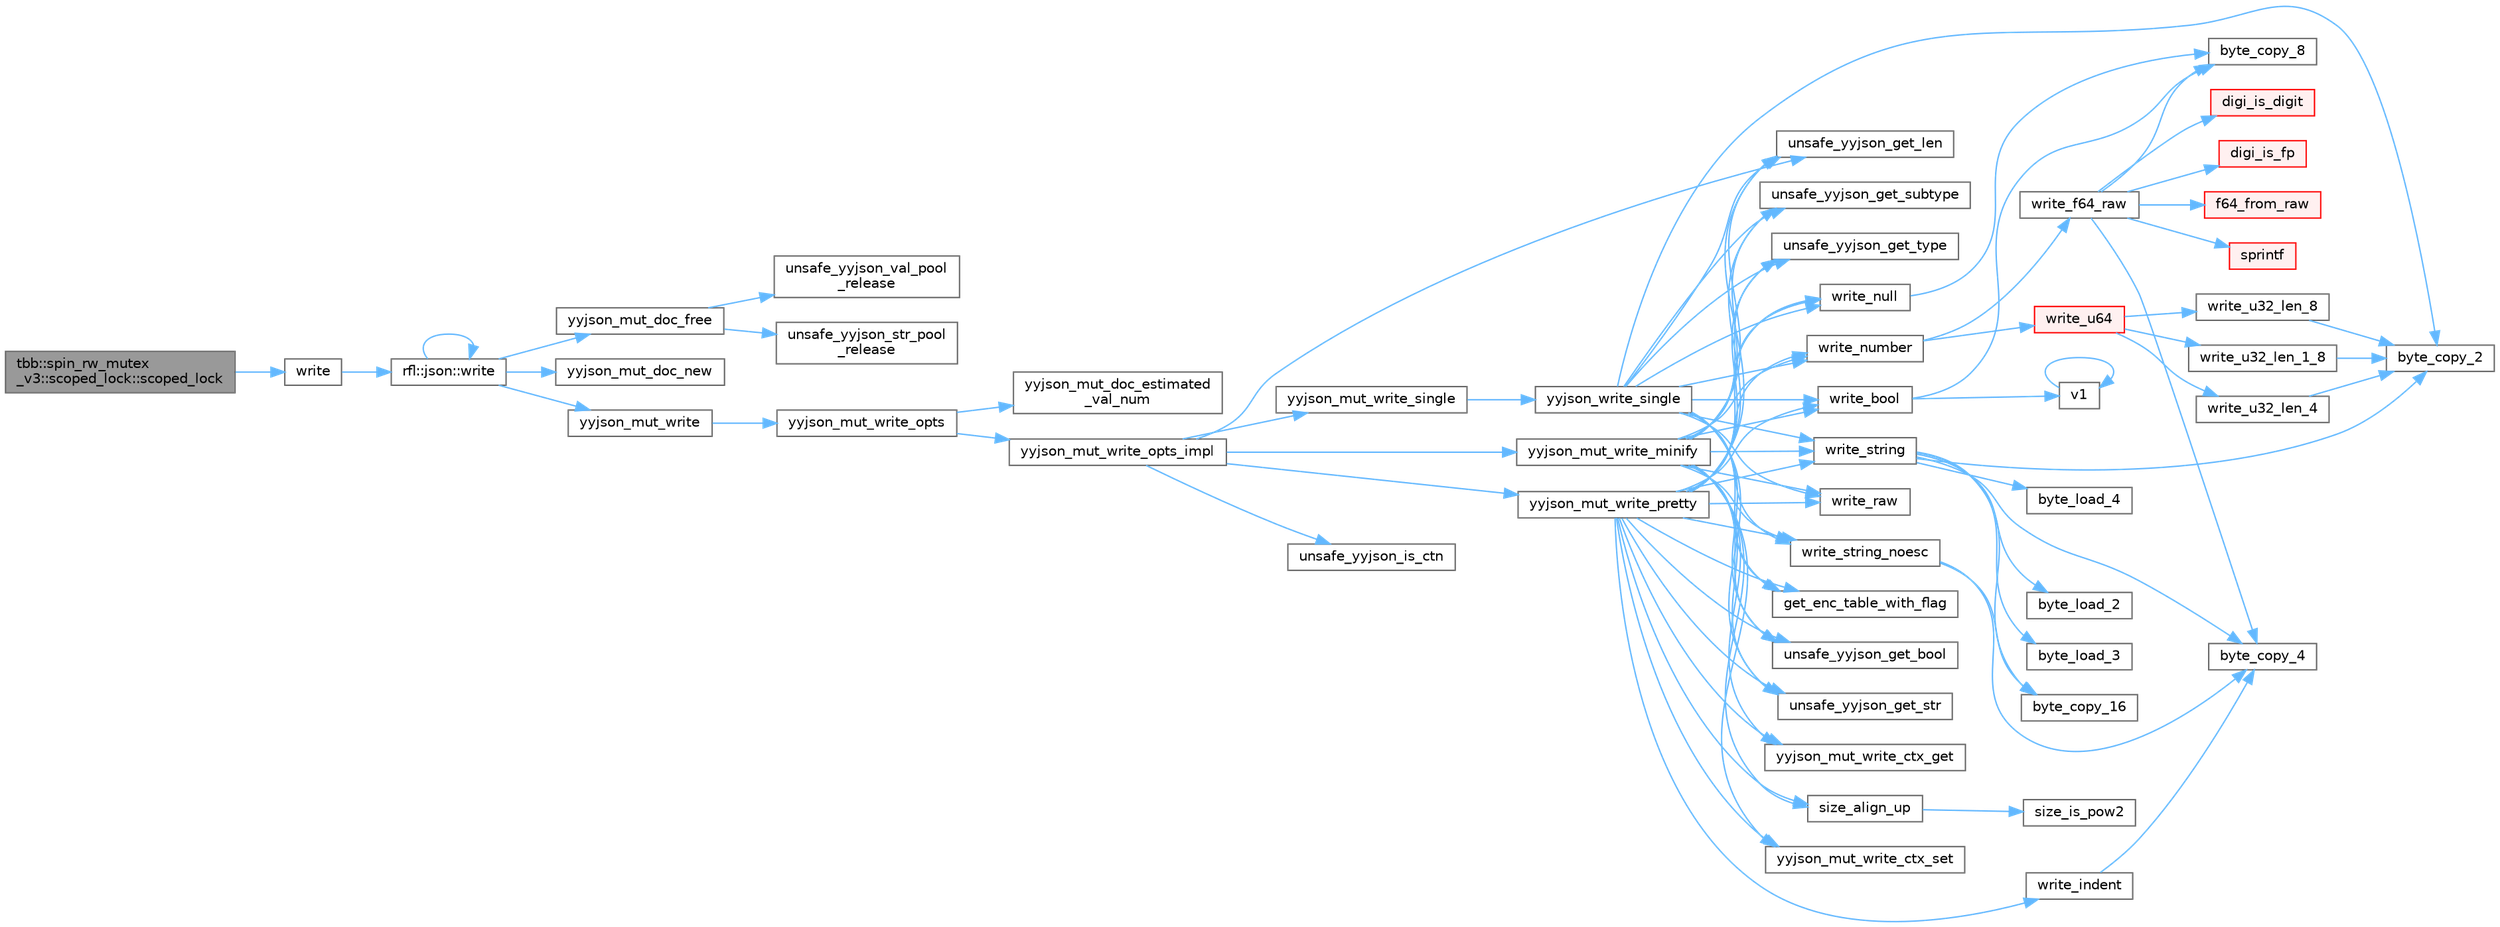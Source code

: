 digraph "tbb::spin_rw_mutex_v3::scoped_lock::scoped_lock"
{
 // LATEX_PDF_SIZE
  bgcolor="transparent";
  edge [fontname=Helvetica,fontsize=10,labelfontname=Helvetica,labelfontsize=10];
  node [fontname=Helvetica,fontsize=10,shape=box,height=0.2,width=0.4];
  rankdir="LR";
  Node1 [id="Node000001",label="tbb::spin_rw_mutex\l_v3::scoped_lock::scoped_lock",height=0.2,width=0.4,color="gray40", fillcolor="grey60", style="filled", fontcolor="black",tooltip="Acquire lock on given mutex."];
  Node1 -> Node2 [id="edge1_Node000001_Node000002",color="steelblue1",style="solid",tooltip=" "];
  Node2 [id="Node000002",label="write",height=0.2,width=0.4,color="grey40", fillcolor="white", style="filled",URL="$json_2write__and__read_8hpp.html#a8d72d49ed34d37da786334a55f22b909",tooltip=" "];
  Node2 -> Node3 [id="edge2_Node000002_Node000003",color="steelblue1",style="solid",tooltip=" "];
  Node3 [id="Node000003",label="rfl::json::write",height=0.2,width=0.4,color="grey40", fillcolor="white", style="filled",URL="$namespacerfl_1_1json.html#af39a23539424555b8c970d12a58e547f",tooltip="Returns a JSON string."];
  Node3 -> Node3 [id="edge3_Node000003_Node000003",color="steelblue1",style="solid",tooltip=" "];
  Node3 -> Node4 [id="edge4_Node000003_Node000004",color="steelblue1",style="solid",tooltip=" "];
  Node4 [id="Node000004",label="yyjson_mut_doc_free",height=0.2,width=0.4,color="grey40", fillcolor="white", style="filled",URL="$yyjson_8c.html#a473b53dd223f25a117a6fe3b543bfdb1",tooltip=" "];
  Node4 -> Node5 [id="edge5_Node000004_Node000005",color="steelblue1",style="solid",tooltip=" "];
  Node5 [id="Node000005",label="unsafe_yyjson_str_pool\l_release",height=0.2,width=0.4,color="grey40", fillcolor="white", style="filled",URL="$yyjson_8c.html#a68827985804124f8d26d256b07877cf9",tooltip=" "];
  Node4 -> Node6 [id="edge6_Node000004_Node000006",color="steelblue1",style="solid",tooltip=" "];
  Node6 [id="Node000006",label="unsafe_yyjson_val_pool\l_release",height=0.2,width=0.4,color="grey40", fillcolor="white", style="filled",URL="$yyjson_8c.html#a423ab190d8ce947af71ff1a45ab76805",tooltip=" "];
  Node3 -> Node7 [id="edge7_Node000003_Node000007",color="steelblue1",style="solid",tooltip=" "];
  Node7 [id="Node000007",label="yyjson_mut_doc_new",height=0.2,width=0.4,color="grey40", fillcolor="white", style="filled",URL="$yyjson_8c.html#a94a8c1c5f4e47e11e268d7f4c0e4cb1a",tooltip=" "];
  Node3 -> Node8 [id="edge8_Node000003_Node000008",color="steelblue1",style="solid",tooltip=" "];
  Node8 [id="Node000008",label="yyjson_mut_write",height=0.2,width=0.4,color="grey40", fillcolor="white", style="filled",URL="$yyjson_8h.html#a881e2ee3f487385810829df8bc675f1f",tooltip=" "];
  Node8 -> Node9 [id="edge9_Node000008_Node000009",color="steelblue1",style="solid",tooltip=" "];
  Node9 [id="Node000009",label="yyjson_mut_write_opts",height=0.2,width=0.4,color="grey40", fillcolor="white", style="filled",URL="$yyjson_8c.html#a43932e149602ddfcd9257648ea36e553",tooltip=" "];
  Node9 -> Node10 [id="edge10_Node000009_Node000010",color="steelblue1",style="solid",tooltip=" "];
  Node10 [id="Node000010",label="yyjson_mut_doc_estimated\l_val_num",height=0.2,width=0.4,color="grey40", fillcolor="white", style="filled",URL="$yyjson_8c.html#ac9cfbe501c1317baf92c53571c7333ee",tooltip=" "];
  Node9 -> Node11 [id="edge11_Node000009_Node000011",color="steelblue1",style="solid",tooltip=" "];
  Node11 [id="Node000011",label="yyjson_mut_write_opts_impl",height=0.2,width=0.4,color="grey40", fillcolor="white", style="filled",URL="$yyjson_8c.html#a9419498fed912dda63693d15ff91c74c",tooltip=" "];
  Node11 -> Node12 [id="edge12_Node000011_Node000012",color="steelblue1",style="solid",tooltip=" "];
  Node12 [id="Node000012",label="unsafe_yyjson_get_len",height=0.2,width=0.4,color="grey40", fillcolor="white", style="filled",URL="$yyjson_8h.html#a445bf8a7f9981e4797bf95db944ddf8f",tooltip=" "];
  Node11 -> Node13 [id="edge13_Node000011_Node000013",color="steelblue1",style="solid",tooltip=" "];
  Node13 [id="Node000013",label="unsafe_yyjson_is_ctn",height=0.2,width=0.4,color="grey40", fillcolor="white", style="filled",URL="$yyjson_8h.html#afe1e8995e63d29297d569c4a848bf5a2",tooltip=" "];
  Node11 -> Node14 [id="edge14_Node000011_Node000014",color="steelblue1",style="solid",tooltip=" "];
  Node14 [id="Node000014",label="yyjson_mut_write_minify",height=0.2,width=0.4,color="grey40", fillcolor="white", style="filled",URL="$yyjson_8c.html#a41b0f7caeaed5e6075fdbad6e37daa44",tooltip=" "];
  Node14 -> Node15 [id="edge15_Node000014_Node000015",color="steelblue1",style="solid",tooltip=" "];
  Node15 [id="Node000015",label="get_enc_table_with_flag",height=0.2,width=0.4,color="grey40", fillcolor="white", style="filled",URL="$yyjson_8c.html#a4b810e39a1c70f479ea48f4b6be239b0",tooltip=" "];
  Node14 -> Node16 [id="edge16_Node000014_Node000016",color="steelblue1",style="solid",tooltip=" "];
  Node16 [id="Node000016",label="size_align_up",height=0.2,width=0.4,color="grey40", fillcolor="white", style="filled",URL="$yyjson_8c.html#aee0ecba3f0e01a145a4bd084c40b53b6",tooltip=" "];
  Node16 -> Node17 [id="edge17_Node000016_Node000017",color="steelblue1",style="solid",tooltip=" "];
  Node17 [id="Node000017",label="size_is_pow2",height=0.2,width=0.4,color="grey40", fillcolor="white", style="filled",URL="$yyjson_8c.html#a9c435a75a5fc566d5382ba2646704a18",tooltip=" "];
  Node14 -> Node18 [id="edge18_Node000014_Node000018",color="steelblue1",style="solid",tooltip=" "];
  Node18 [id="Node000018",label="unsafe_yyjson_get_bool",height=0.2,width=0.4,color="grey40", fillcolor="white", style="filled",URL="$yyjson_8h.html#a3ef8c1e13a7f67eead2d945125769f90",tooltip=" "];
  Node14 -> Node12 [id="edge19_Node000014_Node000012",color="steelblue1",style="solid",tooltip=" "];
  Node14 -> Node19 [id="edge20_Node000014_Node000019",color="steelblue1",style="solid",tooltip=" "];
  Node19 [id="Node000019",label="unsafe_yyjson_get_str",height=0.2,width=0.4,color="grey40", fillcolor="white", style="filled",URL="$yyjson_8h.html#a879b3c14194afd5b60d663640998c020",tooltip=" "];
  Node14 -> Node20 [id="edge21_Node000014_Node000020",color="steelblue1",style="solid",tooltip=" "];
  Node20 [id="Node000020",label="unsafe_yyjson_get_subtype",height=0.2,width=0.4,color="grey40", fillcolor="white", style="filled",URL="$yyjson_8h.html#a735848e46f26bfe3dfb333c7f890205e",tooltip=" "];
  Node14 -> Node21 [id="edge22_Node000014_Node000021",color="steelblue1",style="solid",tooltip=" "];
  Node21 [id="Node000021",label="unsafe_yyjson_get_type",height=0.2,width=0.4,color="grey40", fillcolor="white", style="filled",URL="$yyjson_8h.html#a25aa2b2a33dccb9af7da4576b3cbe6ab",tooltip=" "];
  Node14 -> Node22 [id="edge23_Node000014_Node000022",color="steelblue1",style="solid",tooltip=" "];
  Node22 [id="Node000022",label="write_bool",height=0.2,width=0.4,color="grey40", fillcolor="white", style="filled",URL="$yyjson_8c.html#a8f48aafc5963521f3da75e2448f0d084",tooltip=" "];
  Node22 -> Node23 [id="edge24_Node000022_Node000023",color="steelblue1",style="solid",tooltip=" "];
  Node23 [id="Node000023",label="byte_copy_8",height=0.2,width=0.4,color="grey40", fillcolor="white", style="filled",URL="$yyjson_8c.html#a03dd49c937c12d9a85deaac184d25eb9",tooltip=" "];
  Node22 -> Node24 [id="edge25_Node000022_Node000024",color="steelblue1",style="solid",tooltip=" "];
  Node24 [id="Node000024",label="v1",height=0.2,width=0.4,color="grey40", fillcolor="white", style="filled",URL="$_tutorial___reshape_mat2_vec_8cpp.html#a10bd710692c91bc238f2e1da77730678",tooltip=" "];
  Node24 -> Node24 [id="edge26_Node000024_Node000024",color="steelblue1",style="solid",tooltip=" "];
  Node14 -> Node25 [id="edge27_Node000014_Node000025",color="steelblue1",style="solid",tooltip=" "];
  Node25 [id="Node000025",label="write_null",height=0.2,width=0.4,color="grey40", fillcolor="white", style="filled",URL="$yyjson_8c.html#a9ab2502373a7c2ad7decc10b76c47043",tooltip=" "];
  Node25 -> Node23 [id="edge28_Node000025_Node000023",color="steelblue1",style="solid",tooltip=" "];
  Node14 -> Node26 [id="edge29_Node000014_Node000026",color="steelblue1",style="solid",tooltip=" "];
  Node26 [id="Node000026",label="write_number",height=0.2,width=0.4,color="grey40", fillcolor="white", style="filled",URL="$yyjson_8c.html#a7a6eb98c82d060a1b4b1b25ae9169770",tooltip=" "];
  Node26 -> Node27 [id="edge30_Node000026_Node000027",color="steelblue1",style="solid",tooltip=" "];
  Node27 [id="Node000027",label="write_f64_raw",height=0.2,width=0.4,color="grey40", fillcolor="white", style="filled",URL="$yyjson_8c.html#a429024eddbd3335464adf309aef2db7f",tooltip=" "];
  Node27 -> Node28 [id="edge31_Node000027_Node000028",color="steelblue1",style="solid",tooltip=" "];
  Node28 [id="Node000028",label="byte_copy_4",height=0.2,width=0.4,color="grey40", fillcolor="white", style="filled",URL="$yyjson_8c.html#a98219967baeab34ab615b4ccda0df146",tooltip=" "];
  Node27 -> Node23 [id="edge32_Node000027_Node000023",color="steelblue1",style="solid",tooltip=" "];
  Node27 -> Node29 [id="edge33_Node000027_Node000029",color="steelblue1",style="solid",tooltip=" "];
  Node29 [id="Node000029",label="digi_is_digit",height=0.2,width=0.4,color="red", fillcolor="#FFF0F0", style="filled",URL="$yyjson_8c.html#ac16e36c200b16a17041aac1ed37276d7",tooltip=" "];
  Node27 -> Node31 [id="edge34_Node000027_Node000031",color="steelblue1",style="solid",tooltip=" "];
  Node31 [id="Node000031",label="digi_is_fp",height=0.2,width=0.4,color="red", fillcolor="#FFF0F0", style="filled",URL="$yyjson_8c.html#ac38bca46c8cbb1107ca4188d2eb4fcbe",tooltip=" "];
  Node27 -> Node32 [id="edge35_Node000027_Node000032",color="steelblue1",style="solid",tooltip=" "];
  Node32 [id="Node000032",label="f64_from_raw",height=0.2,width=0.4,color="red", fillcolor="#FFF0F0", style="filled",URL="$yyjson_8c.html#a7d61d2afe6fefb1935af9086d95ee8a8",tooltip=" "];
  Node27 -> Node34 [id="edge36_Node000027_Node000034",color="steelblue1",style="solid",tooltip=" "];
  Node34 [id="Node000034",label="sprintf",height=0.2,width=0.4,color="red", fillcolor="#FFF0F0", style="filled",URL="$printf_8h.html#aa7d2e7e454d3fe606a71504a119dc894",tooltip=" "];
  Node26 -> Node64 [id="edge37_Node000026_Node000064",color="steelblue1",style="solid",tooltip=" "];
  Node64 [id="Node000064",label="write_u64",height=0.2,width=0.4,color="red", fillcolor="#FFF0F0", style="filled",URL="$yyjson_8c.html#aa2f06c8a20b378eb29cfe95d0af5c95e",tooltip=" "];
  Node64 -> Node65 [id="edge38_Node000064_Node000065",color="steelblue1",style="solid",tooltip=" "];
  Node65 [id="Node000065",label="write_u32_len_1_8",height=0.2,width=0.4,color="grey40", fillcolor="white", style="filled",URL="$yyjson_8c.html#a5a7d8b8a37067ca47adb0b419814ef9a",tooltip=" "];
  Node65 -> Node66 [id="edge39_Node000065_Node000066",color="steelblue1",style="solid",tooltip=" "];
  Node66 [id="Node000066",label="byte_copy_2",height=0.2,width=0.4,color="grey40", fillcolor="white", style="filled",URL="$yyjson_8c.html#ac6a11726824f52b6413a67488f5a3152",tooltip=" "];
  Node64 -> Node67 [id="edge40_Node000064_Node000067",color="steelblue1",style="solid",tooltip=" "];
  Node67 [id="Node000067",label="write_u32_len_4",height=0.2,width=0.4,color="grey40", fillcolor="white", style="filled",URL="$yyjson_8c.html#ae5ef2b18cbf8ab8c261b23aab6d3bea3",tooltip=" "];
  Node67 -> Node66 [id="edge41_Node000067_Node000066",color="steelblue1",style="solid",tooltip=" "];
  Node64 -> Node68 [id="edge42_Node000064_Node000068",color="steelblue1",style="solid",tooltip=" "];
  Node68 [id="Node000068",label="write_u32_len_8",height=0.2,width=0.4,color="grey40", fillcolor="white", style="filled",URL="$yyjson_8c.html#ab1d9fcbafc860e770ed5aa9fc70577fc",tooltip=" "];
  Node68 -> Node66 [id="edge43_Node000068_Node000066",color="steelblue1",style="solid",tooltip=" "];
  Node14 -> Node70 [id="edge44_Node000014_Node000070",color="steelblue1",style="solid",tooltip=" "];
  Node70 [id="Node000070",label="write_raw",height=0.2,width=0.4,color="grey40", fillcolor="white", style="filled",URL="$yyjson_8c.html#a595a43099038f73ab0af2b4209b1f0fd",tooltip=" "];
  Node14 -> Node71 [id="edge45_Node000014_Node000071",color="steelblue1",style="solid",tooltip=" "];
  Node71 [id="Node000071",label="write_string",height=0.2,width=0.4,color="grey40", fillcolor="white", style="filled",URL="$yyjson_8c.html#a1aadf662e6fc22a6419db27146e38472",tooltip=" "];
  Node71 -> Node72 [id="edge46_Node000071_Node000072",color="steelblue1",style="solid",tooltip=" "];
  Node72 [id="Node000072",label="byte_copy_16",height=0.2,width=0.4,color="grey40", fillcolor="white", style="filled",URL="$yyjson_8c.html#a1720d43cc1ae5984a4e5751dbe7301a0",tooltip=" "];
  Node71 -> Node66 [id="edge47_Node000071_Node000066",color="steelblue1",style="solid",tooltip=" "];
  Node71 -> Node28 [id="edge48_Node000071_Node000028",color="steelblue1",style="solid",tooltip=" "];
  Node71 -> Node73 [id="edge49_Node000071_Node000073",color="steelblue1",style="solid",tooltip=" "];
  Node73 [id="Node000073",label="byte_load_2",height=0.2,width=0.4,color="grey40", fillcolor="white", style="filled",URL="$yyjson_8c.html#abd106e94ebb52b1b9c0e79e2246f24bd",tooltip=" "];
  Node71 -> Node74 [id="edge50_Node000071_Node000074",color="steelblue1",style="solid",tooltip=" "];
  Node74 [id="Node000074",label="byte_load_3",height=0.2,width=0.4,color="grey40", fillcolor="white", style="filled",URL="$yyjson_8c.html#a31005a45113248534b4ae663dc0a85f3",tooltip=" "];
  Node71 -> Node75 [id="edge51_Node000071_Node000075",color="steelblue1",style="solid",tooltip=" "];
  Node75 [id="Node000075",label="byte_load_4",height=0.2,width=0.4,color="grey40", fillcolor="white", style="filled",URL="$yyjson_8c.html#a87c460a03bebacd0dcdad97440488c2b",tooltip=" "];
  Node14 -> Node76 [id="edge52_Node000014_Node000076",color="steelblue1",style="solid",tooltip=" "];
  Node76 [id="Node000076",label="write_string_noesc",height=0.2,width=0.4,color="grey40", fillcolor="white", style="filled",URL="$yyjson_8c.html#ab1d27351bed7d1f6f632f75dcf9846de",tooltip=" "];
  Node76 -> Node72 [id="edge53_Node000076_Node000072",color="steelblue1",style="solid",tooltip=" "];
  Node76 -> Node28 [id="edge54_Node000076_Node000028",color="steelblue1",style="solid",tooltip=" "];
  Node14 -> Node77 [id="edge55_Node000014_Node000077",color="steelblue1",style="solid",tooltip=" "];
  Node77 [id="Node000077",label="yyjson_mut_write_ctx_get",height=0.2,width=0.4,color="grey40", fillcolor="white", style="filled",URL="$yyjson_8c.html#a7330d6789bda008b50a3a964e17629c4",tooltip=" "];
  Node14 -> Node78 [id="edge56_Node000014_Node000078",color="steelblue1",style="solid",tooltip=" "];
  Node78 [id="Node000078",label="yyjson_mut_write_ctx_set",height=0.2,width=0.4,color="grey40", fillcolor="white", style="filled",URL="$yyjson_8c.html#ad170c12cec69275d5f79d760bd3b1a0a",tooltip=" "];
  Node11 -> Node79 [id="edge57_Node000011_Node000079",color="steelblue1",style="solid",tooltip=" "];
  Node79 [id="Node000079",label="yyjson_mut_write_pretty",height=0.2,width=0.4,color="grey40", fillcolor="white", style="filled",URL="$yyjson_8c.html#a5bd41dfbb867b6521e1f7571f3615b0f",tooltip=" "];
  Node79 -> Node15 [id="edge58_Node000079_Node000015",color="steelblue1",style="solid",tooltip=" "];
  Node79 -> Node16 [id="edge59_Node000079_Node000016",color="steelblue1",style="solid",tooltip=" "];
  Node79 -> Node18 [id="edge60_Node000079_Node000018",color="steelblue1",style="solid",tooltip=" "];
  Node79 -> Node12 [id="edge61_Node000079_Node000012",color="steelblue1",style="solid",tooltip=" "];
  Node79 -> Node19 [id="edge62_Node000079_Node000019",color="steelblue1",style="solid",tooltip=" "];
  Node79 -> Node20 [id="edge63_Node000079_Node000020",color="steelblue1",style="solid",tooltip=" "];
  Node79 -> Node21 [id="edge64_Node000079_Node000021",color="steelblue1",style="solid",tooltip=" "];
  Node79 -> Node22 [id="edge65_Node000079_Node000022",color="steelblue1",style="solid",tooltip=" "];
  Node79 -> Node80 [id="edge66_Node000079_Node000080",color="steelblue1",style="solid",tooltip=" "];
  Node80 [id="Node000080",label="write_indent",height=0.2,width=0.4,color="grey40", fillcolor="white", style="filled",URL="$yyjson_8c.html#ac6e21689f9ccf3981672a321d7d02e47",tooltip=" "];
  Node80 -> Node28 [id="edge67_Node000080_Node000028",color="steelblue1",style="solid",tooltip=" "];
  Node79 -> Node25 [id="edge68_Node000079_Node000025",color="steelblue1",style="solid",tooltip=" "];
  Node79 -> Node26 [id="edge69_Node000079_Node000026",color="steelblue1",style="solid",tooltip=" "];
  Node79 -> Node70 [id="edge70_Node000079_Node000070",color="steelblue1",style="solid",tooltip=" "];
  Node79 -> Node71 [id="edge71_Node000079_Node000071",color="steelblue1",style="solid",tooltip=" "];
  Node79 -> Node76 [id="edge72_Node000079_Node000076",color="steelblue1",style="solid",tooltip=" "];
  Node79 -> Node77 [id="edge73_Node000079_Node000077",color="steelblue1",style="solid",tooltip=" "];
  Node79 -> Node78 [id="edge74_Node000079_Node000078",color="steelblue1",style="solid",tooltip=" "];
  Node11 -> Node81 [id="edge75_Node000011_Node000081",color="steelblue1",style="solid",tooltip=" "];
  Node81 [id="Node000081",label="yyjson_mut_write_single",height=0.2,width=0.4,color="grey40", fillcolor="white", style="filled",URL="$yyjson_8c.html#a6453eece4aede41c7d909075ad2980e0",tooltip=" "];
  Node81 -> Node82 [id="edge76_Node000081_Node000082",color="steelblue1",style="solid",tooltip=" "];
  Node82 [id="Node000082",label="yyjson_write_single",height=0.2,width=0.4,color="grey40", fillcolor="white", style="filled",URL="$yyjson_8c.html#a083e9d39ef4daa8ddc5c6474ccf5e468",tooltip=" "];
  Node82 -> Node66 [id="edge77_Node000082_Node000066",color="steelblue1",style="solid",tooltip=" "];
  Node82 -> Node15 [id="edge78_Node000082_Node000015",color="steelblue1",style="solid",tooltip=" "];
  Node82 -> Node18 [id="edge79_Node000082_Node000018",color="steelblue1",style="solid",tooltip=" "];
  Node82 -> Node12 [id="edge80_Node000082_Node000012",color="steelblue1",style="solid",tooltip=" "];
  Node82 -> Node19 [id="edge81_Node000082_Node000019",color="steelblue1",style="solid",tooltip=" "];
  Node82 -> Node20 [id="edge82_Node000082_Node000020",color="steelblue1",style="solid",tooltip=" "];
  Node82 -> Node21 [id="edge83_Node000082_Node000021",color="steelblue1",style="solid",tooltip=" "];
  Node82 -> Node22 [id="edge84_Node000082_Node000022",color="steelblue1",style="solid",tooltip=" "];
  Node82 -> Node25 [id="edge85_Node000082_Node000025",color="steelblue1",style="solid",tooltip=" "];
  Node82 -> Node26 [id="edge86_Node000082_Node000026",color="steelblue1",style="solid",tooltip=" "];
  Node82 -> Node70 [id="edge87_Node000082_Node000070",color="steelblue1",style="solid",tooltip=" "];
  Node82 -> Node71 [id="edge88_Node000082_Node000071",color="steelblue1",style="solid",tooltip=" "];
  Node82 -> Node76 [id="edge89_Node000082_Node000076",color="steelblue1",style="solid",tooltip=" "];
}
